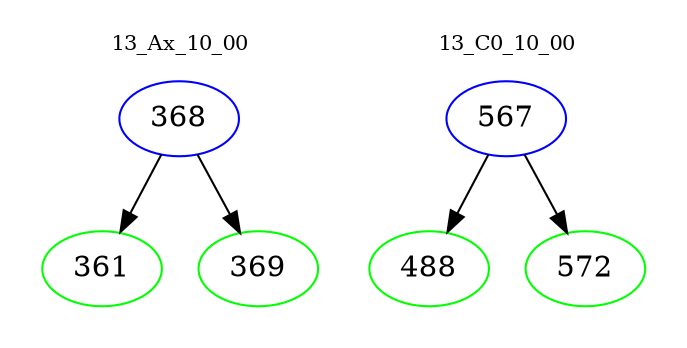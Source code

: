 digraph{
subgraph cluster_0 {
color = white
label = "13_Ax_10_00";
fontsize=10;
T0_368 [label="368", color="blue"]
T0_368 -> T0_361 [color="black"]
T0_361 [label="361", color="green"]
T0_368 -> T0_369 [color="black"]
T0_369 [label="369", color="green"]
}
subgraph cluster_1 {
color = white
label = "13_C0_10_00";
fontsize=10;
T1_567 [label="567", color="blue"]
T1_567 -> T1_488 [color="black"]
T1_488 [label="488", color="green"]
T1_567 -> T1_572 [color="black"]
T1_572 [label="572", color="green"]
}
}

